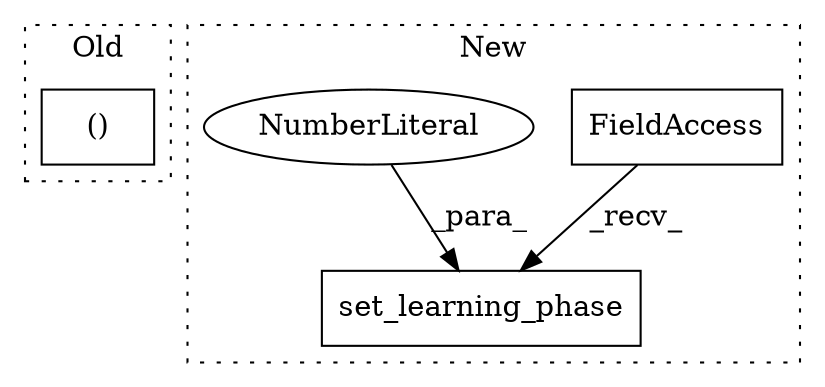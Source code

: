 digraph G {
subgraph cluster0 {
1 [label="()" a="106" s="691" l="61" shape="box"];
label = "Old";
style="dotted";
}
subgraph cluster1 {
2 [label="set_learning_phase" a="32" s="960,980" l="19,1" shape="box"];
3 [label="FieldAccess" a="22" s="946" l="5" shape="box"];
4 [label="NumberLiteral" a="34" s="979" l="1" shape="ellipse"];
label = "New";
style="dotted";
}
3 -> 2 [label="_recv_"];
4 -> 2 [label="_para_"];
}